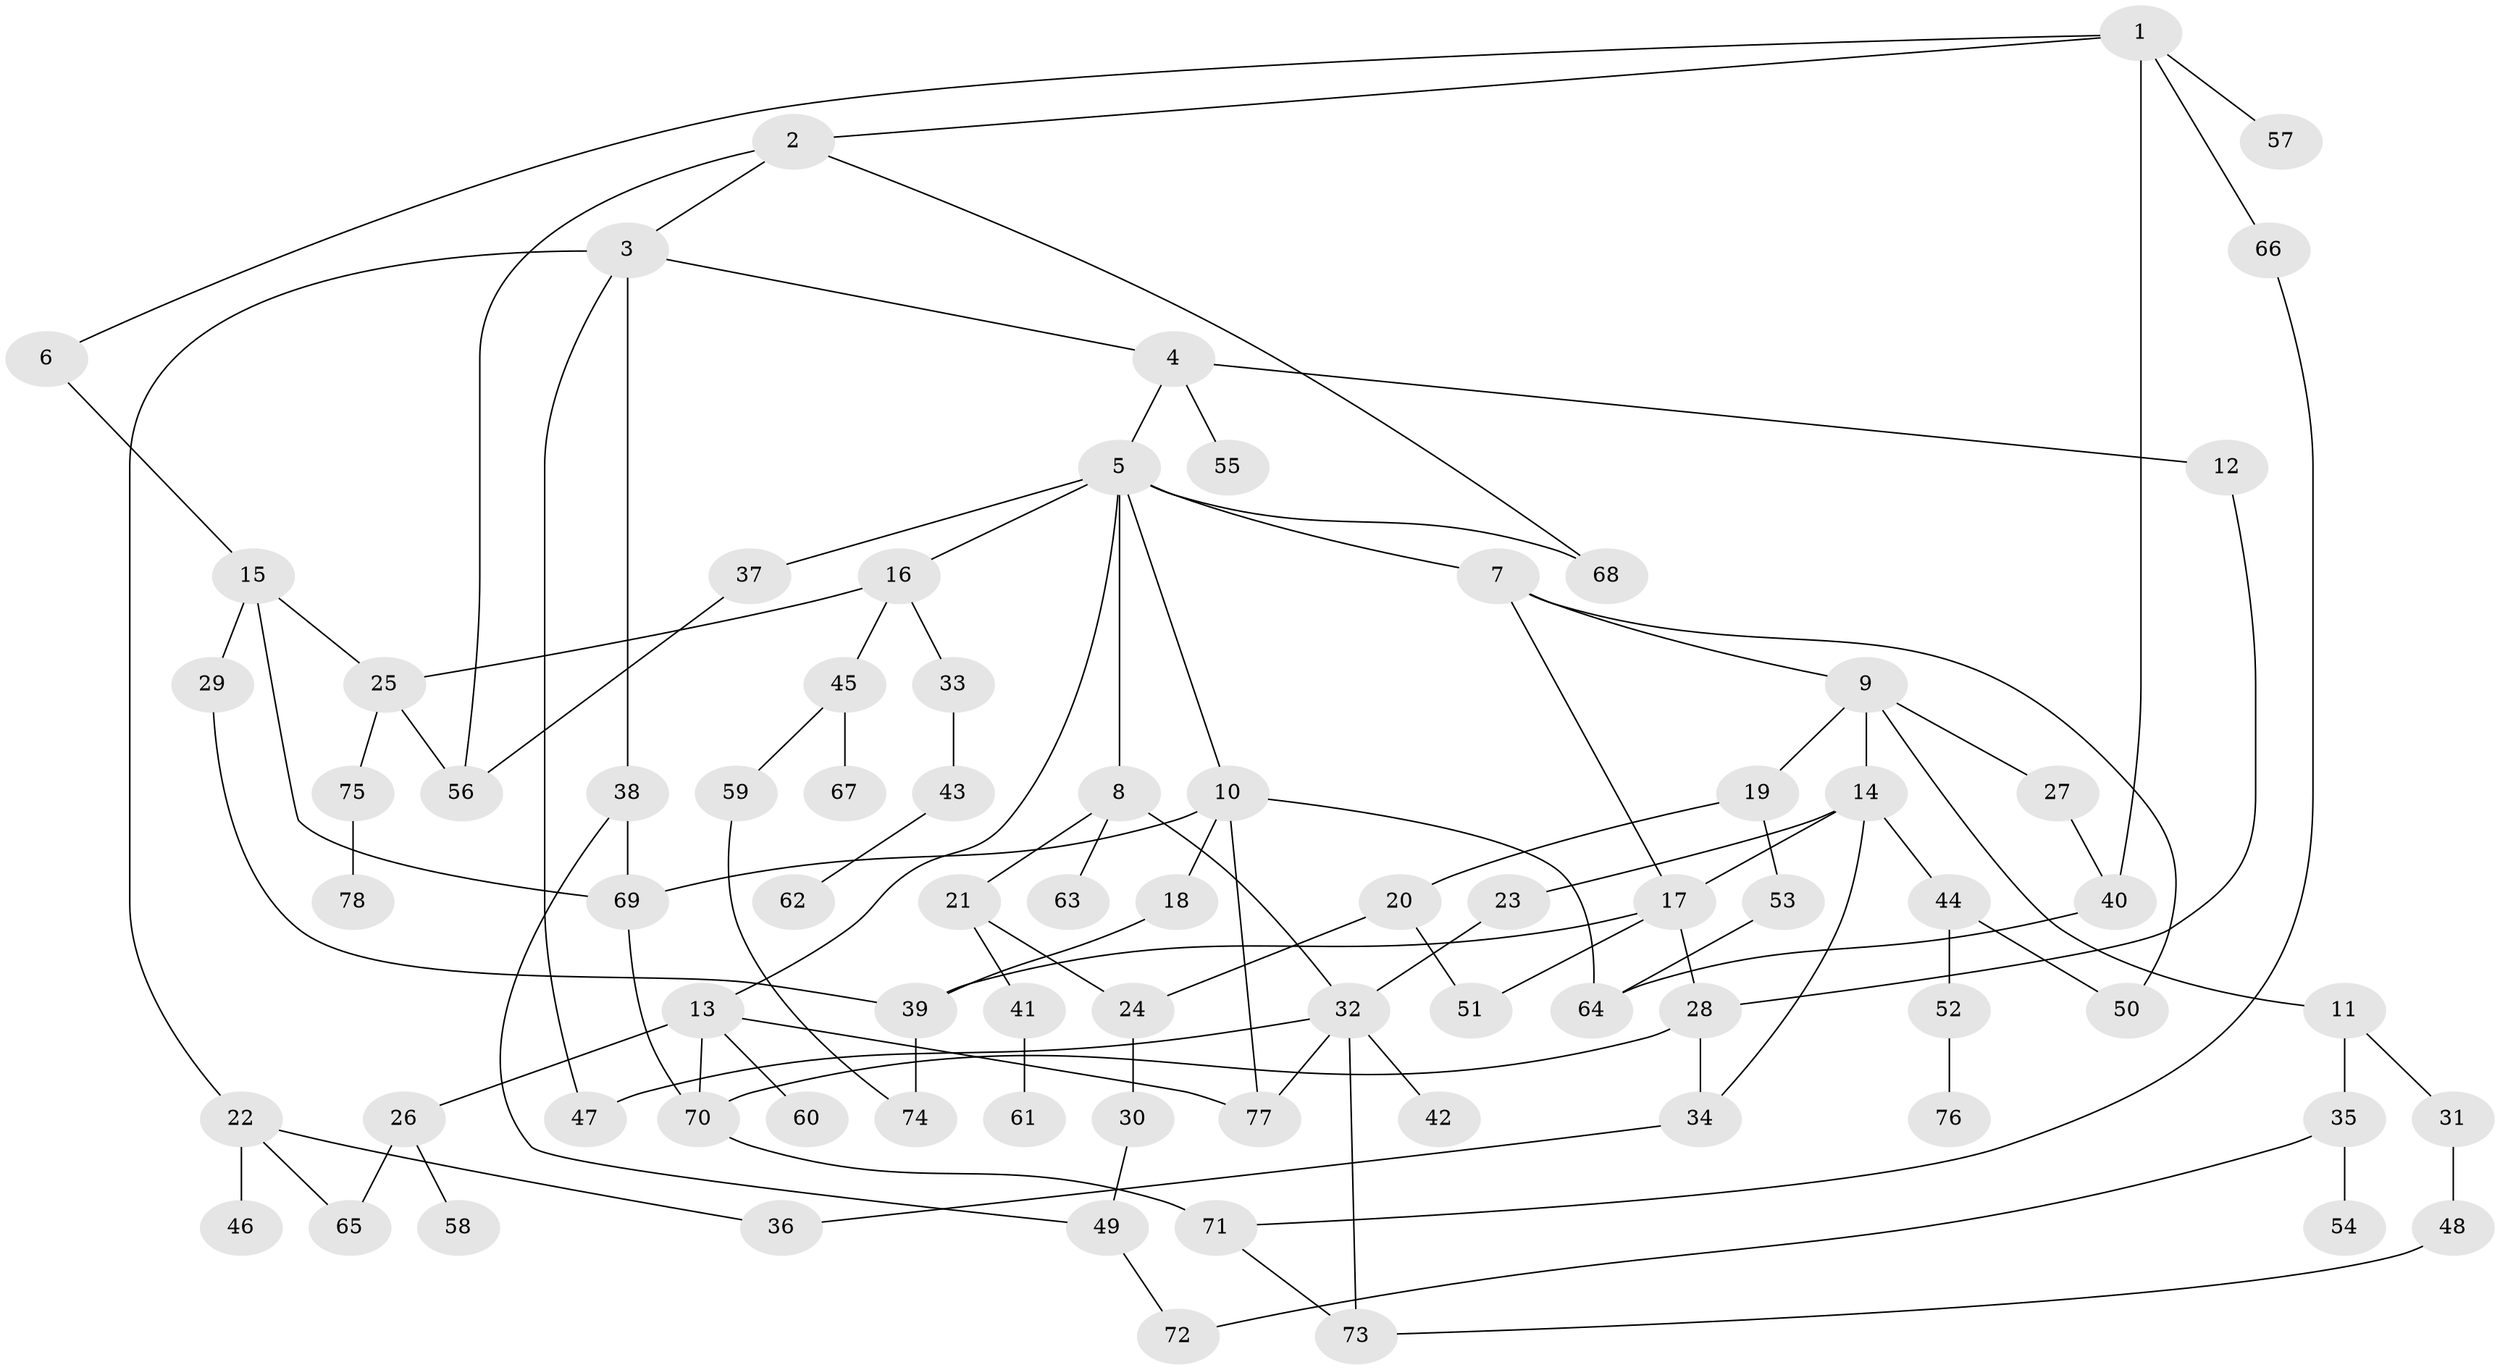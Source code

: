 // original degree distribution, {5: 0.12727272727272726, 4: 0.08181818181818182, 8: 0.00909090909090909, 3: 0.22727272727272727, 2: 0.2909090909090909, 1: 0.2636363636363636}
// Generated by graph-tools (version 1.1) at 2025/49/03/04/25 22:49:15]
// undirected, 78 vertices, 108 edges
graph export_dot {
  node [color=gray90,style=filled];
  1;
  2;
  3;
  4;
  5;
  6;
  7;
  8;
  9;
  10;
  11;
  12;
  13;
  14;
  15;
  16;
  17;
  18;
  19;
  20;
  21;
  22;
  23;
  24;
  25;
  26;
  27;
  28;
  29;
  30;
  31;
  32;
  33;
  34;
  35;
  36;
  37;
  38;
  39;
  40;
  41;
  42;
  43;
  44;
  45;
  46;
  47;
  48;
  49;
  50;
  51;
  52;
  53;
  54;
  55;
  56;
  57;
  58;
  59;
  60;
  61;
  62;
  63;
  64;
  65;
  66;
  67;
  68;
  69;
  70;
  71;
  72;
  73;
  74;
  75;
  76;
  77;
  78;
  1 -- 2 [weight=1.0];
  1 -- 6 [weight=1.0];
  1 -- 40 [weight=1.0];
  1 -- 57 [weight=1.0];
  1 -- 66 [weight=1.0];
  2 -- 3 [weight=1.0];
  2 -- 56 [weight=1.0];
  2 -- 68 [weight=1.0];
  3 -- 4 [weight=1.0];
  3 -- 22 [weight=1.0];
  3 -- 38 [weight=1.0];
  3 -- 47 [weight=1.0];
  4 -- 5 [weight=1.0];
  4 -- 12 [weight=1.0];
  4 -- 55 [weight=1.0];
  5 -- 7 [weight=1.0];
  5 -- 8 [weight=1.0];
  5 -- 10 [weight=1.0];
  5 -- 13 [weight=1.0];
  5 -- 16 [weight=1.0];
  5 -- 37 [weight=1.0];
  5 -- 68 [weight=1.0];
  6 -- 15 [weight=1.0];
  7 -- 9 [weight=1.0];
  7 -- 17 [weight=1.0];
  7 -- 50 [weight=1.0];
  8 -- 21 [weight=1.0];
  8 -- 32 [weight=1.0];
  8 -- 63 [weight=1.0];
  9 -- 11 [weight=1.0];
  9 -- 14 [weight=1.0];
  9 -- 19 [weight=1.0];
  9 -- 27 [weight=1.0];
  10 -- 18 [weight=1.0];
  10 -- 64 [weight=1.0];
  10 -- 69 [weight=1.0];
  10 -- 77 [weight=1.0];
  11 -- 31 [weight=1.0];
  11 -- 35 [weight=1.0];
  12 -- 28 [weight=1.0];
  13 -- 26 [weight=1.0];
  13 -- 60 [weight=1.0];
  13 -- 70 [weight=1.0];
  13 -- 77 [weight=1.0];
  14 -- 17 [weight=1.0];
  14 -- 23 [weight=1.0];
  14 -- 34 [weight=1.0];
  14 -- 44 [weight=1.0];
  15 -- 25 [weight=1.0];
  15 -- 29 [weight=1.0];
  15 -- 69 [weight=1.0];
  16 -- 25 [weight=1.0];
  16 -- 33 [weight=1.0];
  16 -- 45 [weight=1.0];
  17 -- 28 [weight=1.0];
  17 -- 39 [weight=1.0];
  17 -- 51 [weight=1.0];
  18 -- 39 [weight=1.0];
  19 -- 20 [weight=1.0];
  19 -- 53 [weight=1.0];
  20 -- 24 [weight=1.0];
  20 -- 51 [weight=1.0];
  21 -- 24 [weight=1.0];
  21 -- 41 [weight=1.0];
  22 -- 36 [weight=1.0];
  22 -- 46 [weight=1.0];
  22 -- 65 [weight=1.0];
  23 -- 32 [weight=1.0];
  24 -- 30 [weight=1.0];
  25 -- 56 [weight=1.0];
  25 -- 75 [weight=1.0];
  26 -- 58 [weight=1.0];
  26 -- 65 [weight=1.0];
  27 -- 40 [weight=1.0];
  28 -- 34 [weight=1.0];
  28 -- 70 [weight=2.0];
  29 -- 39 [weight=1.0];
  30 -- 49 [weight=1.0];
  31 -- 48 [weight=1.0];
  32 -- 42 [weight=1.0];
  32 -- 47 [weight=1.0];
  32 -- 73 [weight=1.0];
  32 -- 77 [weight=1.0];
  33 -- 43 [weight=1.0];
  34 -- 36 [weight=1.0];
  35 -- 54 [weight=1.0];
  35 -- 72 [weight=1.0];
  37 -- 56 [weight=1.0];
  38 -- 49 [weight=1.0];
  38 -- 69 [weight=1.0];
  39 -- 74 [weight=1.0];
  40 -- 64 [weight=1.0];
  41 -- 61 [weight=1.0];
  43 -- 62 [weight=1.0];
  44 -- 50 [weight=1.0];
  44 -- 52 [weight=1.0];
  45 -- 59 [weight=1.0];
  45 -- 67 [weight=1.0];
  48 -- 73 [weight=1.0];
  49 -- 72 [weight=1.0];
  52 -- 76 [weight=1.0];
  53 -- 64 [weight=1.0];
  59 -- 74 [weight=1.0];
  66 -- 71 [weight=1.0];
  69 -- 70 [weight=1.0];
  70 -- 71 [weight=1.0];
  71 -- 73 [weight=1.0];
  75 -- 78 [weight=1.0];
}
